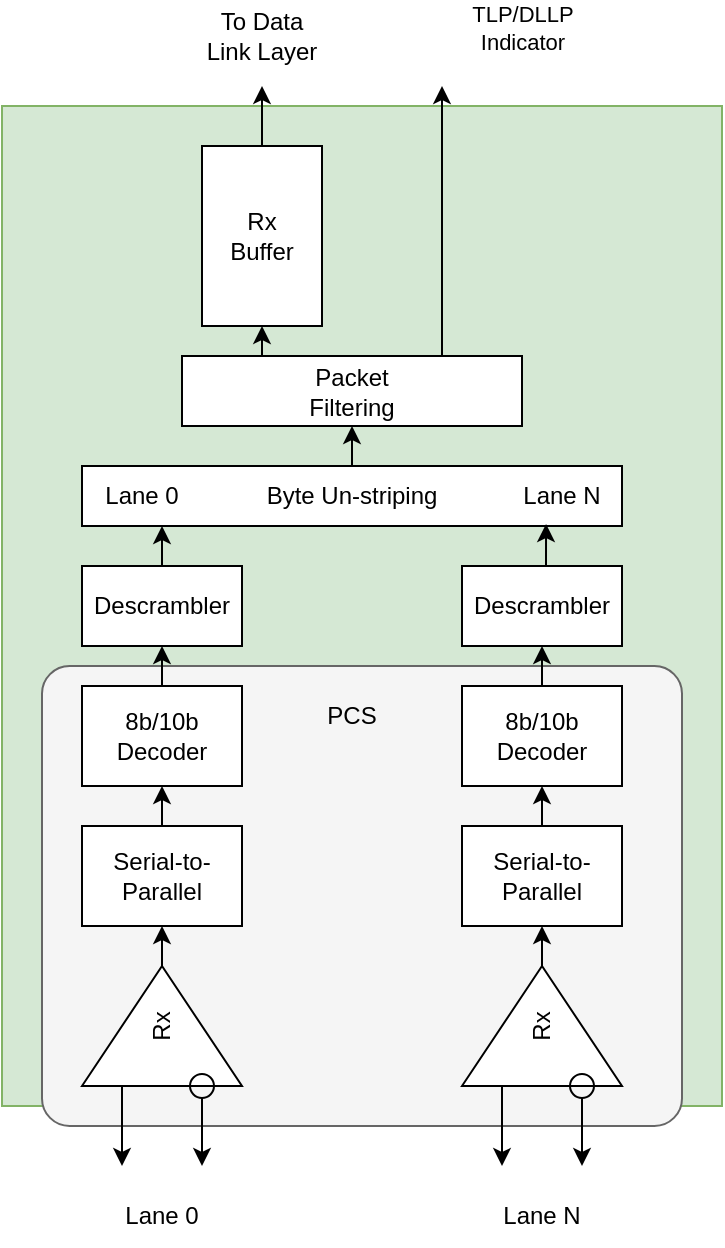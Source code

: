 <mxfile version="15.5.2" type="device"><diagram id="RtR2PlWxQsYJGUI5jioQ" name="Page-1"><mxGraphModel dx="777" dy="477" grid="1" gridSize="10" guides="1" tooltips="1" connect="1" arrows="1" fold="1" page="1" pageScale="1" pageWidth="827" pageHeight="1169" math="0" shadow="0"><root><mxCell id="0"/><mxCell id="1" parent="0"/><mxCell id="SAc4HtWj8pIViVIsEFMY-83" value="" style="rounded=0;whiteSpace=wrap;html=1;fillColor=#d5e8d4;strokeColor=#82b366;" parent="1" vertex="1"><mxGeometry x="80" y="130" width="360" height="500" as="geometry"/></mxCell><mxCell id="te6fegOYTlPkZJxDVAYs-1" value="" style="rounded=1;whiteSpace=wrap;html=1;arcSize=6;fillColor=#f5f5f5;fontColor=#333333;strokeColor=#666666;" parent="1" vertex="1"><mxGeometry x="100" y="410" width="320" height="230" as="geometry"/></mxCell><mxCell id="SAc4HtWj8pIViVIsEFMY-54" style="edgeStyle=orthogonalEdgeStyle;rounded=0;orthogonalLoop=1;jettySize=auto;html=1;exitX=0.5;exitY=0;exitDx=0;exitDy=0;startArrow=none;startFill=0;endArrow=classic;endFill=1;startSize=12;endSize=6;" parent="1" source="SAc4HtWj8pIViVIsEFMY-24" edge="1"><mxGeometry relative="1" as="geometry"><mxPoint x="210" y="120" as="targetPoint"/></mxGeometry></mxCell><mxCell id="SAc4HtWj8pIViVIsEFMY-24" value="Rx&lt;br&gt;Buffer" style="rounded=0;whiteSpace=wrap;html=1;" parent="1" vertex="1"><mxGeometry x="180" y="150" width="60" height="90" as="geometry"/></mxCell><mxCell id="SAc4HtWj8pIViVIsEFMY-56" style="edgeStyle=orthogonalEdgeStyle;rounded=0;orthogonalLoop=1;jettySize=auto;html=1;exitX=0.5;exitY=0;exitDx=0;exitDy=0;entryX=0.5;entryY=1;entryDx=0;entryDy=0;startArrow=none;startFill=0;endArrow=classic;endFill=1;startSize=12;endSize=6;" parent="1" source="SAc4HtWj8pIViVIsEFMY-29" target="SAc4HtWj8pIViVIsEFMY-51" edge="1"><mxGeometry relative="1" as="geometry"/></mxCell><mxCell id="SAc4HtWj8pIViVIsEFMY-29" value="Byte Un-striping" style="rounded=0;whiteSpace=wrap;html=1;" parent="1" vertex="1"><mxGeometry x="120" y="310" width="270" height="30" as="geometry"/></mxCell><mxCell id="SAc4HtWj8pIViVIsEFMY-57" style="edgeStyle=orthogonalEdgeStyle;rounded=0;orthogonalLoop=1;jettySize=auto;html=1;exitX=0.5;exitY=0;exitDx=0;exitDy=0;startArrow=none;startFill=0;endArrow=classic;endFill=1;startSize=12;endSize=6;" parent="1" source="SAc4HtWj8pIViVIsEFMY-30" edge="1"><mxGeometry relative="1" as="geometry"><mxPoint x="160" y="340" as="targetPoint"/></mxGeometry></mxCell><mxCell id="SAc4HtWj8pIViVIsEFMY-30" value="Descrambler" style="rounded=0;whiteSpace=wrap;html=1;" parent="1" vertex="1"><mxGeometry x="120" y="360" width="80" height="40" as="geometry"/></mxCell><mxCell id="SAc4HtWj8pIViVIsEFMY-58" style="edgeStyle=orthogonalEdgeStyle;rounded=0;orthogonalLoop=1;jettySize=auto;html=1;exitX=0.5;exitY=0;exitDx=0;exitDy=0;entryX=0.5;entryY=1;entryDx=0;entryDy=0;startArrow=none;startFill=0;endArrow=classic;endFill=1;startSize=12;endSize=6;" parent="1" source="SAc4HtWj8pIViVIsEFMY-31" target="SAc4HtWj8pIViVIsEFMY-30" edge="1"><mxGeometry relative="1" as="geometry"/></mxCell><mxCell id="SAc4HtWj8pIViVIsEFMY-31" value="8b/10b&lt;br&gt;Decoder" style="rounded=0;whiteSpace=wrap;html=1;" parent="1" vertex="1"><mxGeometry x="120" y="420" width="80" height="50" as="geometry"/></mxCell><mxCell id="SAc4HtWj8pIViVIsEFMY-59" style="edgeStyle=orthogonalEdgeStyle;rounded=0;orthogonalLoop=1;jettySize=auto;html=1;exitX=0.5;exitY=0;exitDx=0;exitDy=0;entryX=0.5;entryY=1;entryDx=0;entryDy=0;startArrow=none;startFill=0;endArrow=classic;endFill=1;startSize=12;endSize=6;" parent="1" source="SAc4HtWj8pIViVIsEFMY-32" target="SAc4HtWj8pIViVIsEFMY-31" edge="1"><mxGeometry relative="1" as="geometry"/></mxCell><mxCell id="SAc4HtWj8pIViVIsEFMY-32" value="Serial-to-Parallel" style="rounded=0;whiteSpace=wrap;html=1;" parent="1" vertex="1"><mxGeometry x="120" y="490" width="80" height="50" as="geometry"/></mxCell><mxCell id="SAc4HtWj8pIViVIsEFMY-64" style="edgeStyle=orthogonalEdgeStyle;rounded=0;orthogonalLoop=1;jettySize=auto;html=1;exitX=1;exitY=0.5;exitDx=0;exitDy=0;entryX=0.5;entryY=1;entryDx=0;entryDy=0;startArrow=none;startFill=0;endArrow=classic;endFill=1;startSize=12;endSize=6;" parent="1" source="SAc4HtWj8pIViVIsEFMY-33" target="SAc4HtWj8pIViVIsEFMY-32" edge="1"><mxGeometry relative="1" as="geometry"/></mxCell><mxCell id="SAc4HtWj8pIViVIsEFMY-33" value="Rx" style="triangle;whiteSpace=wrap;html=1;rotation=-90;" parent="1" vertex="1"><mxGeometry x="130" y="550" width="60" height="80" as="geometry"/></mxCell><mxCell id="SAc4HtWj8pIViVIsEFMY-34" value="" style="endArrow=classic;html=1;rounded=0;startArrow=none;startFill=0;endFill=1;exitX=0;exitY=0.25;exitDx=0;exitDy=0;" parent="1" source="SAc4HtWj8pIViVIsEFMY-33" edge="1"><mxGeometry width="50" height="50" relative="1" as="geometry"><mxPoint x="140" y="630" as="sourcePoint"/><mxPoint x="140" y="660" as="targetPoint"/></mxGeometry></mxCell><mxCell id="SAc4HtWj8pIViVIsEFMY-35" value="" style="endArrow=classic;html=1;rounded=0;startArrow=oval;startFill=0;endFill=1;endSize=6;startSize=12;" parent="1" edge="1"><mxGeometry width="50" height="50" relative="1" as="geometry"><mxPoint x="180" y="620" as="sourcePoint"/><mxPoint x="180" y="660" as="targetPoint"/></mxGeometry></mxCell><mxCell id="SAc4HtWj8pIViVIsEFMY-65" style="edgeStyle=orthogonalEdgeStyle;rounded=0;orthogonalLoop=1;jettySize=auto;html=1;exitX=0.5;exitY=0;exitDx=0;exitDy=0;entryX=0.367;entryY=0.967;entryDx=0;entryDy=0;entryPerimeter=0;startArrow=none;startFill=0;endArrow=classic;endFill=1;startSize=12;endSize=6;" parent="1" source="SAc4HtWj8pIViVIsEFMY-36" target="SAc4HtWj8pIViVIsEFMY-43" edge="1"><mxGeometry relative="1" as="geometry"/></mxCell><mxCell id="SAc4HtWj8pIViVIsEFMY-36" value="Descrambler" style="rounded=0;whiteSpace=wrap;html=1;" parent="1" vertex="1"><mxGeometry x="310" y="360" width="80" height="40" as="geometry"/></mxCell><mxCell id="SAc4HtWj8pIViVIsEFMY-61" style="edgeStyle=orthogonalEdgeStyle;rounded=0;orthogonalLoop=1;jettySize=auto;html=1;exitX=0.5;exitY=0;exitDx=0;exitDy=0;entryX=0.5;entryY=1;entryDx=0;entryDy=0;startArrow=none;startFill=0;endArrow=classic;endFill=1;startSize=12;endSize=6;" parent="1" source="SAc4HtWj8pIViVIsEFMY-37" target="SAc4HtWj8pIViVIsEFMY-36" edge="1"><mxGeometry relative="1" as="geometry"/></mxCell><mxCell id="SAc4HtWj8pIViVIsEFMY-37" value="8b/10b&lt;br&gt;Decoder" style="rounded=0;whiteSpace=wrap;html=1;" parent="1" vertex="1"><mxGeometry x="310" y="420" width="80" height="50" as="geometry"/></mxCell><mxCell id="SAc4HtWj8pIViVIsEFMY-42" value="Lane 0" style="text;html=1;strokeColor=none;fillColor=none;align=center;verticalAlign=middle;whiteSpace=wrap;rounded=0;" parent="1" vertex="1"><mxGeometry x="120" y="310" width="60" height="30" as="geometry"/></mxCell><mxCell id="SAc4HtWj8pIViVIsEFMY-43" value="Lane N" style="text;html=1;strokeColor=none;fillColor=none;align=center;verticalAlign=middle;whiteSpace=wrap;rounded=0;" parent="1" vertex="1"><mxGeometry x="330" y="310" width="60" height="30" as="geometry"/></mxCell><mxCell id="SAc4HtWj8pIViVIsEFMY-44" value="Lane N" style="text;html=1;strokeColor=none;fillColor=none;align=center;verticalAlign=middle;whiteSpace=wrap;rounded=0;" parent="1" vertex="1"><mxGeometry x="320" y="670" width="60" height="30" as="geometry"/></mxCell><mxCell id="SAc4HtWj8pIViVIsEFMY-45" value="Lane 0" style="text;html=1;strokeColor=none;fillColor=none;align=center;verticalAlign=middle;whiteSpace=wrap;rounded=0;" parent="1" vertex="1"><mxGeometry x="130" y="670" width="60" height="30" as="geometry"/></mxCell><mxCell id="SAc4HtWj8pIViVIsEFMY-63" style="edgeStyle=orthogonalEdgeStyle;rounded=0;orthogonalLoop=1;jettySize=auto;html=1;exitX=1;exitY=0.5;exitDx=0;exitDy=0;entryX=0.5;entryY=1;entryDx=0;entryDy=0;startArrow=none;startFill=0;endArrow=classic;endFill=1;startSize=12;endSize=6;" parent="1" source="SAc4HtWj8pIViVIsEFMY-47" target="SAc4HtWj8pIViVIsEFMY-50" edge="1"><mxGeometry relative="1" as="geometry"/></mxCell><mxCell id="SAc4HtWj8pIViVIsEFMY-47" value="Rx" style="triangle;whiteSpace=wrap;html=1;rotation=-90;" parent="1" vertex="1"><mxGeometry x="320" y="550" width="60" height="80" as="geometry"/></mxCell><mxCell id="SAc4HtWj8pIViVIsEFMY-48" value="" style="endArrow=classic;html=1;rounded=0;startArrow=none;startFill=0;endFill=1;exitX=0;exitY=0.25;exitDx=0;exitDy=0;" parent="1" source="SAc4HtWj8pIViVIsEFMY-47" edge="1"><mxGeometry width="50" height="50" relative="1" as="geometry"><mxPoint x="330" y="630" as="sourcePoint"/><mxPoint x="330" y="660" as="targetPoint"/></mxGeometry></mxCell><mxCell id="SAc4HtWj8pIViVIsEFMY-49" value="" style="endArrow=classic;html=1;rounded=0;startArrow=oval;startFill=0;endFill=1;endSize=6;startSize=12;" parent="1" edge="1"><mxGeometry width="50" height="50" relative="1" as="geometry"><mxPoint x="370" y="620" as="sourcePoint"/><mxPoint x="370" y="660" as="targetPoint"/></mxGeometry></mxCell><mxCell id="SAc4HtWj8pIViVIsEFMY-62" style="edgeStyle=orthogonalEdgeStyle;rounded=0;orthogonalLoop=1;jettySize=auto;html=1;exitX=0.5;exitY=0;exitDx=0;exitDy=0;entryX=0.5;entryY=1;entryDx=0;entryDy=0;startArrow=none;startFill=0;endArrow=classic;endFill=1;startSize=12;endSize=6;" parent="1" source="SAc4HtWj8pIViVIsEFMY-50" target="SAc4HtWj8pIViVIsEFMY-37" edge="1"><mxGeometry relative="1" as="geometry"/></mxCell><mxCell id="SAc4HtWj8pIViVIsEFMY-50" value="Serial-to-Parallel" style="rounded=0;whiteSpace=wrap;html=1;" parent="1" vertex="1"><mxGeometry x="310" y="490" width="80" height="50" as="geometry"/></mxCell><mxCell id="SAc4HtWj8pIViVIsEFMY-52" value="TLP/DLLP &lt;br&gt;Indicator" style="edgeStyle=orthogonalEdgeStyle;rounded=0;orthogonalLoop=1;jettySize=auto;html=1;exitX=0.75;exitY=0;exitDx=0;exitDy=0;startArrow=none;startFill=0;endArrow=classic;endFill=1;startSize=12;endSize=6;" parent="1" source="SAc4HtWj8pIViVIsEFMY-51" edge="1"><mxGeometry x="1" y="-50" relative="1" as="geometry"><mxPoint x="300" y="120" as="targetPoint"/><Array as="points"><mxPoint x="300" y="255"/></Array><mxPoint x="-10" y="-29" as="offset"/></mxGeometry></mxCell><mxCell id="SAc4HtWj8pIViVIsEFMY-55" style="edgeStyle=orthogonalEdgeStyle;rounded=0;orthogonalLoop=1;jettySize=auto;html=1;exitX=0.25;exitY=0;exitDx=0;exitDy=0;entryX=0.5;entryY=1;entryDx=0;entryDy=0;startArrow=none;startFill=0;endArrow=classic;endFill=1;startSize=12;endSize=6;" parent="1" source="SAc4HtWj8pIViVIsEFMY-51" target="SAc4HtWj8pIViVIsEFMY-24" edge="1"><mxGeometry relative="1" as="geometry"/></mxCell><mxCell id="SAc4HtWj8pIViVIsEFMY-51" value="Packet&lt;br&gt;Filtering" style="rounded=0;whiteSpace=wrap;html=1;" parent="1" vertex="1"><mxGeometry x="170" y="255" width="170" height="35" as="geometry"/></mxCell><mxCell id="SAc4HtWj8pIViVIsEFMY-81" value="To Data Link Layer" style="text;html=1;strokeColor=none;fillColor=none;align=center;verticalAlign=middle;whiteSpace=wrap;rounded=0;" parent="1" vertex="1"><mxGeometry x="180" y="80" width="60" height="30" as="geometry"/></mxCell><mxCell id="tVZQIzf1HNPh-R6UgAgJ-1" value="PCS" style="text;html=1;strokeColor=none;fillColor=none;align=center;verticalAlign=middle;whiteSpace=wrap;rounded=0;" vertex="1" parent="1"><mxGeometry x="225" y="420" width="60" height="30" as="geometry"/></mxCell></root></mxGraphModel></diagram></mxfile>